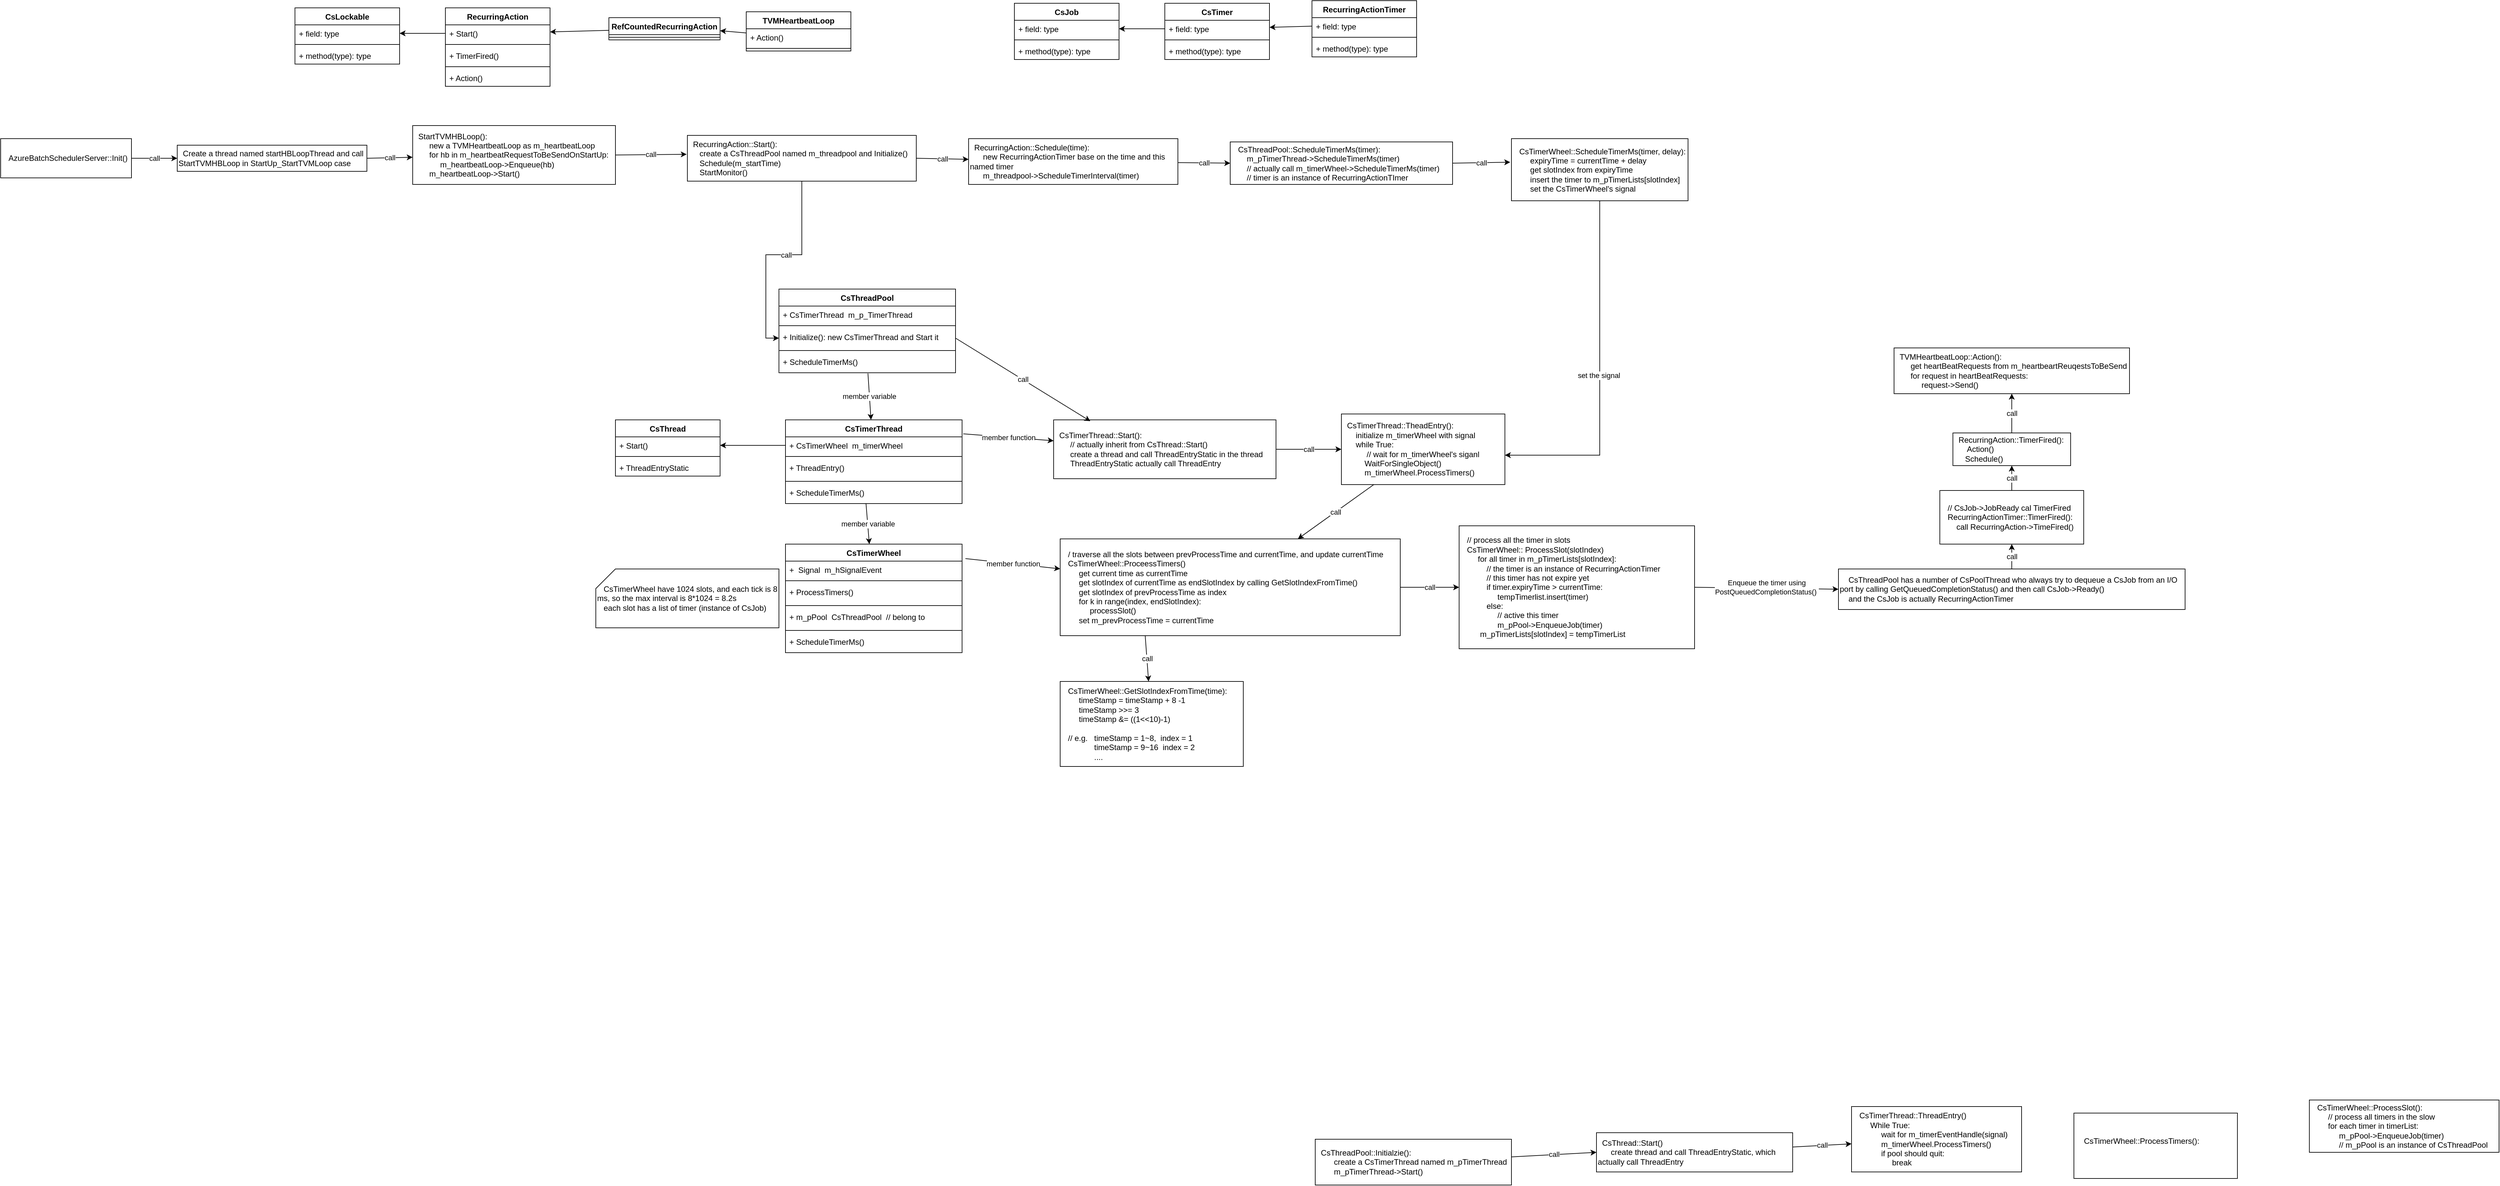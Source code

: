 <mxfile version="13.6.0" type="github">
  <diagram id="dzgoCQNqx3lQuofZHwmd" name="Page-1">
    <mxGraphModel dx="2272" dy="762" grid="1" gridSize="10" guides="1" tooltips="1" connect="1" arrows="1" fold="1" page="1" pageScale="1" pageWidth="850" pageHeight="1100" math="0" shadow="0">
      <root>
        <mxCell id="0" />
        <mxCell id="1" parent="0" />
        <mxCell id="01PI_eOZKyIenbhRhpd1-3" value="call" style="rounded=0;orthogonalLoop=1;jettySize=auto;html=1;exitX=1;exitY=0.5;exitDx=0;exitDy=0;" edge="1" parent="1" source="01PI_eOZKyIenbhRhpd1-1" target="01PI_eOZKyIenbhRhpd1-2">
          <mxGeometry relative="1" as="geometry" />
        </mxCell>
        <mxCell id="01PI_eOZKyIenbhRhpd1-1" value="&amp;nbsp; &amp;nbsp;AzureBatchSchedulerServer::Init()" style="rounded=0;whiteSpace=wrap;html=1;align=left;" vertex="1" parent="1">
          <mxGeometry x="-270" y="310" width="200" height="60" as="geometry" />
        </mxCell>
        <mxCell id="01PI_eOZKyIenbhRhpd1-5" value="call" style="edgeStyle=none;rounded=0;orthogonalLoop=1;jettySize=auto;html=1;exitX=1;exitY=0.5;exitDx=0;exitDy=0;" edge="1" parent="1" source="01PI_eOZKyIenbhRhpd1-2" target="01PI_eOZKyIenbhRhpd1-4">
          <mxGeometry relative="1" as="geometry" />
        </mxCell>
        <mxCell id="01PI_eOZKyIenbhRhpd1-2" value="&amp;nbsp; Create a thread named startHBLoopThread and call StartTVMHBLoop in StartUp_StartTVMLoop case&amp;nbsp;" style="rounded=0;whiteSpace=wrap;html=1;align=left;" vertex="1" parent="1">
          <mxGeometry y="320" width="290" height="40" as="geometry" />
        </mxCell>
        <mxCell id="01PI_eOZKyIenbhRhpd1-40" value="call" style="edgeStyle=none;rounded=0;orthogonalLoop=1;jettySize=auto;html=1;entryX=-0.003;entryY=0.414;entryDx=0;entryDy=0;entryPerimeter=0;exitX=1;exitY=0.5;exitDx=0;exitDy=0;" edge="1" parent="1" source="01PI_eOZKyIenbhRhpd1-4" target="01PI_eOZKyIenbhRhpd1-28">
          <mxGeometry relative="1" as="geometry" />
        </mxCell>
        <mxCell id="01PI_eOZKyIenbhRhpd1-4" value="&amp;nbsp; StartTVMHBLoop():&amp;nbsp; &amp;nbsp;&lt;br&gt;&amp;nbsp; &amp;nbsp; &amp;nbsp; &amp;nbsp;new a TVMHeartbeatLoop as m_heartbeatLoop&lt;br&gt;&amp;nbsp; &amp;nbsp; &amp;nbsp; &amp;nbsp;for hb in m_heartbeatRequestToBeSendOnStartUp:&lt;br&gt;&amp;nbsp; &amp;nbsp; &amp;nbsp; &amp;nbsp; &amp;nbsp; &amp;nbsp; m_heartbeatLoop-&amp;gt;Enqueue(hb)&lt;br&gt;&amp;nbsp; &amp;nbsp; &amp;nbsp; &amp;nbsp;m_heartbeatLoop-&amp;gt;Start()" style="rounded=0;whiteSpace=wrap;html=1;align=left;" vertex="1" parent="1">
          <mxGeometry x="360" y="290" width="310" height="90" as="geometry" />
        </mxCell>
        <mxCell id="01PI_eOZKyIenbhRhpd1-22" style="edgeStyle=none;rounded=0;orthogonalLoop=1;jettySize=auto;html=1;exitX=0.5;exitY=0;exitDx=0;exitDy=0;" edge="1" parent="1" source="01PI_eOZKyIenbhRhpd1-6" target="01PI_eOZKyIenbhRhpd1-6">
          <mxGeometry relative="1" as="geometry" />
        </mxCell>
        <mxCell id="01PI_eOZKyIenbhRhpd1-25" style="edgeStyle=none;rounded=0;orthogonalLoop=1;jettySize=auto;html=1;entryX=1;entryY=0.5;entryDx=0;entryDy=0;" edge="1" parent="1" source="01PI_eOZKyIenbhRhpd1-7">
          <mxGeometry relative="1" as="geometry">
            <mxPoint x="830" y="145" as="targetPoint" />
          </mxGeometry>
        </mxCell>
        <mxCell id="01PI_eOZKyIenbhRhpd1-26" style="edgeStyle=none;rounded=0;orthogonalLoop=1;jettySize=auto;html=1;" edge="1" parent="1" source="01PI_eOZKyIenbhRhpd1-10" target="01PI_eOZKyIenbhRhpd1-15">
          <mxGeometry relative="1" as="geometry" />
        </mxCell>
        <mxCell id="01PI_eOZKyIenbhRhpd1-27" style="edgeStyle=none;rounded=0;orthogonalLoop=1;jettySize=auto;html=1;" edge="1" parent="1" source="01PI_eOZKyIenbhRhpd1-15" target="01PI_eOZKyIenbhRhpd1-19">
          <mxGeometry relative="1" as="geometry" />
        </mxCell>
        <mxCell id="01PI_eOZKyIenbhRhpd1-101" value="call" style="edgeStyle=none;rounded=0;orthogonalLoop=1;jettySize=auto;html=1;exitX=1;exitY=0.5;exitDx=0;exitDy=0;" edge="1" parent="1" source="01PI_eOZKyIenbhRhpd1-28" target="01PI_eOZKyIenbhRhpd1-100">
          <mxGeometry relative="1" as="geometry" />
        </mxCell>
        <mxCell id="01PI_eOZKyIenbhRhpd1-114" value="call" style="edgeStyle=orthogonalEdgeStyle;rounded=0;orthogonalLoop=1;jettySize=auto;html=1;entryX=0;entryY=0.5;entryDx=0;entryDy=0;" edge="1" parent="1" source="01PI_eOZKyIenbhRhpd1-28" target="01PI_eOZKyIenbhRhpd1-51">
          <mxGeometry x="-0.286" y="-25" relative="1" as="geometry">
            <mxPoint x="-24" y="25" as="offset" />
          </mxGeometry>
        </mxCell>
        <mxCell id="01PI_eOZKyIenbhRhpd1-28" value="&amp;nbsp; RecurringAction::Start():&amp;nbsp;&lt;br&gt;&amp;nbsp; &amp;nbsp; &amp;nbsp;create a CsThreadPool named m_threadpool and Initialize()&amp;nbsp;&lt;br&gt;&amp;nbsp; &amp;nbsp; &amp;nbsp;Schedule(m_startTime)&lt;br&gt;&amp;nbsp; &amp;nbsp; &amp;nbsp;StartMonitor()" style="rounded=0;whiteSpace=wrap;html=1;align=left;" vertex="1" parent="1">
          <mxGeometry x="780" y="305" width="350" height="70" as="geometry" />
        </mxCell>
        <mxCell id="01PI_eOZKyIenbhRhpd1-43" value="call" style="edgeStyle=none;rounded=0;orthogonalLoop=1;jettySize=auto;html=1;entryX=0;entryY=0.5;entryDx=0;entryDy=0;" edge="1" parent="1" source="01PI_eOZKyIenbhRhpd1-29" target="01PI_eOZKyIenbhRhpd1-39">
          <mxGeometry relative="1" as="geometry" />
        </mxCell>
        <mxCell id="01PI_eOZKyIenbhRhpd1-126" value="CsTimer" style="swimlane;fontStyle=1;align=center;verticalAlign=top;childLayout=stackLayout;horizontal=1;startSize=26;horizontalStack=0;resizeParent=1;resizeParentMax=0;resizeLast=0;collapsible=1;marginBottom=0;" vertex="1" parent="1">
          <mxGeometry x="1510" y="103" width="160" height="86" as="geometry" />
        </mxCell>
        <mxCell id="01PI_eOZKyIenbhRhpd1-127" value="+ field: type" style="text;strokeColor=none;fillColor=none;align=left;verticalAlign=top;spacingLeft=4;spacingRight=4;overflow=hidden;rotatable=0;points=[[0,0.5],[1,0.5]];portConstraint=eastwest;" vertex="1" parent="01PI_eOZKyIenbhRhpd1-126">
          <mxGeometry y="26" width="160" height="26" as="geometry" />
        </mxCell>
        <mxCell id="01PI_eOZKyIenbhRhpd1-128" value="" style="line;strokeWidth=1;fillColor=none;align=left;verticalAlign=middle;spacingTop=-1;spacingLeft=3;spacingRight=3;rotatable=0;labelPosition=right;points=[];portConstraint=eastwest;" vertex="1" parent="01PI_eOZKyIenbhRhpd1-126">
          <mxGeometry y="52" width="160" height="8" as="geometry" />
        </mxCell>
        <mxCell id="01PI_eOZKyIenbhRhpd1-129" value="+ method(type): type" style="text;strokeColor=none;fillColor=none;align=left;verticalAlign=top;spacingLeft=4;spacingRight=4;overflow=hidden;rotatable=0;points=[[0,0.5],[1,0.5]];portConstraint=eastwest;" vertex="1" parent="01PI_eOZKyIenbhRhpd1-126">
          <mxGeometry y="60" width="160" height="26" as="geometry" />
        </mxCell>
        <mxCell id="01PI_eOZKyIenbhRhpd1-130" value="RecurringActionTimer" style="swimlane;fontStyle=1;align=center;verticalAlign=top;childLayout=stackLayout;horizontal=1;startSize=26;horizontalStack=0;resizeParent=1;resizeParentMax=0;resizeLast=0;collapsible=1;marginBottom=0;" vertex="1" parent="1">
          <mxGeometry x="1735" y="99" width="160" height="86" as="geometry" />
        </mxCell>
        <mxCell id="01PI_eOZKyIenbhRhpd1-131" value="+ field: type" style="text;strokeColor=none;fillColor=none;align=left;verticalAlign=top;spacingLeft=4;spacingRight=4;overflow=hidden;rotatable=0;points=[[0,0.5],[1,0.5]];portConstraint=eastwest;" vertex="1" parent="01PI_eOZKyIenbhRhpd1-130">
          <mxGeometry y="26" width="160" height="26" as="geometry" />
        </mxCell>
        <mxCell id="01PI_eOZKyIenbhRhpd1-132" value="" style="line;strokeWidth=1;fillColor=none;align=left;verticalAlign=middle;spacingTop=-1;spacingLeft=3;spacingRight=3;rotatable=0;labelPosition=right;points=[];portConstraint=eastwest;" vertex="1" parent="01PI_eOZKyIenbhRhpd1-130">
          <mxGeometry y="52" width="160" height="8" as="geometry" />
        </mxCell>
        <mxCell id="01PI_eOZKyIenbhRhpd1-133" value="+ method(type): type" style="text;strokeColor=none;fillColor=none;align=left;verticalAlign=top;spacingLeft=4;spacingRight=4;overflow=hidden;rotatable=0;points=[[0,0.5],[1,0.5]];portConstraint=eastwest;" vertex="1" parent="01PI_eOZKyIenbhRhpd1-130">
          <mxGeometry y="60" width="160" height="26" as="geometry" />
        </mxCell>
        <mxCell id="01PI_eOZKyIenbhRhpd1-122" value="CsJob" style="swimlane;fontStyle=1;align=center;verticalAlign=top;childLayout=stackLayout;horizontal=1;startSize=26;horizontalStack=0;resizeParent=1;resizeParentMax=0;resizeLast=0;collapsible=1;marginBottom=0;" vertex="1" parent="1">
          <mxGeometry x="1280" y="103" width="160" height="86" as="geometry" />
        </mxCell>
        <mxCell id="01PI_eOZKyIenbhRhpd1-123" value="+ field: type" style="text;strokeColor=none;fillColor=none;align=left;verticalAlign=top;spacingLeft=4;spacingRight=4;overflow=hidden;rotatable=0;points=[[0,0.5],[1,0.5]];portConstraint=eastwest;" vertex="1" parent="01PI_eOZKyIenbhRhpd1-122">
          <mxGeometry y="26" width="160" height="26" as="geometry" />
        </mxCell>
        <mxCell id="01PI_eOZKyIenbhRhpd1-124" value="" style="line;strokeWidth=1;fillColor=none;align=left;verticalAlign=middle;spacingTop=-1;spacingLeft=3;spacingRight=3;rotatable=0;labelPosition=right;points=[];portConstraint=eastwest;" vertex="1" parent="01PI_eOZKyIenbhRhpd1-122">
          <mxGeometry y="52" width="160" height="8" as="geometry" />
        </mxCell>
        <mxCell id="01PI_eOZKyIenbhRhpd1-125" value="+ method(type): type" style="text;strokeColor=none;fillColor=none;align=left;verticalAlign=top;spacingLeft=4;spacingRight=4;overflow=hidden;rotatable=0;points=[[0,0.5],[1,0.5]];portConstraint=eastwest;" vertex="1" parent="01PI_eOZKyIenbhRhpd1-122">
          <mxGeometry y="60" width="160" height="26" as="geometry" />
        </mxCell>
        <mxCell id="01PI_eOZKyIenbhRhpd1-29" value="&amp;nbsp; CsThreadPool::Initialzie():&amp;nbsp;&lt;br&gt;&amp;nbsp; &amp;nbsp; &amp;nbsp; &amp;nbsp; create a CsTimerThread named m_pTimerThread&amp;nbsp;&lt;br&gt;&amp;nbsp; &amp;nbsp; &amp;nbsp; &amp;nbsp; m_pTimerThread-&amp;gt;Start()&amp;nbsp;" style="rounded=0;whiteSpace=wrap;html=1;align=left;" vertex="1" parent="1">
          <mxGeometry x="1740" y="1840" width="300" height="70" as="geometry" />
        </mxCell>
        <mxCell id="01PI_eOZKyIenbhRhpd1-45" value="call" style="edgeStyle=none;rounded=0;orthogonalLoop=1;jettySize=auto;html=1;" edge="1" parent="1" source="01PI_eOZKyIenbhRhpd1-39" target="01PI_eOZKyIenbhRhpd1-44">
          <mxGeometry relative="1" as="geometry" />
        </mxCell>
        <mxCell id="01PI_eOZKyIenbhRhpd1-39" value="&amp;nbsp; CsThread::Start()&amp;nbsp;&lt;br&gt;&amp;nbsp; &amp;nbsp; &amp;nbsp; create thread and call ThreadEntryStatic, which actually call ThreadEntry" style="rounded=0;whiteSpace=wrap;html=1;align=left;" vertex="1" parent="1">
          <mxGeometry x="2170" y="1830" width="300" height="60" as="geometry" />
        </mxCell>
        <mxCell id="01PI_eOZKyIenbhRhpd1-44" value="&amp;nbsp; &amp;nbsp;CsTimerThread::ThreadEntry()&amp;nbsp;&lt;br&gt;&amp;nbsp; &amp;nbsp; &amp;nbsp; &amp;nbsp; While True:&amp;nbsp;&lt;br&gt;&amp;nbsp; &amp;nbsp; &amp;nbsp; &amp;nbsp; &amp;nbsp; &amp;nbsp; &amp;nbsp;wait for m_timerEventHandle(signal)&amp;nbsp;&lt;br&gt;&amp;nbsp; &amp;nbsp; &amp;nbsp; &amp;nbsp; &amp;nbsp; &amp;nbsp; &amp;nbsp;m_timerWheel.ProcessTimers()&amp;nbsp;&lt;br&gt;&amp;nbsp; &amp;nbsp; &amp;nbsp; &amp;nbsp; &amp;nbsp; &amp;nbsp; &amp;nbsp;if pool should quit:&amp;nbsp;&lt;br&gt;&amp;nbsp; &amp;nbsp; &amp;nbsp; &amp;nbsp; &amp;nbsp; &amp;nbsp; &amp;nbsp; &amp;nbsp; &amp;nbsp; break" style="rounded=0;whiteSpace=wrap;html=1;align=left;" vertex="1" parent="1">
          <mxGeometry x="2560" y="1790" width="260" height="100" as="geometry" />
        </mxCell>
        <mxCell id="01PI_eOZKyIenbhRhpd1-46" value="&amp;nbsp; &amp;nbsp; CsTimerWheel::ProcessTimers():&amp;nbsp;&lt;br&gt;&amp;nbsp; &amp;nbsp; &amp;nbsp; &amp;nbsp; &amp;nbsp;&amp;nbsp;" style="rounded=0;whiteSpace=wrap;html=1;align=left;" vertex="1" parent="1">
          <mxGeometry x="2900" y="1800" width="250" height="100" as="geometry" />
        </mxCell>
        <mxCell id="01PI_eOZKyIenbhRhpd1-47" value="&amp;nbsp; &amp;nbsp;CsTimerWheel::ProcessSlot():&amp;nbsp;&lt;br&gt;&amp;nbsp; &amp;nbsp; &amp;nbsp; &amp;nbsp; // process all timers in the slow&amp;nbsp;&lt;br&gt;&amp;nbsp; &amp;nbsp; &amp;nbsp; &amp;nbsp; for each timer in timerList:&amp;nbsp;&lt;br&gt;&amp;nbsp; &amp;nbsp; &amp;nbsp; &amp;nbsp; &amp;nbsp; &amp;nbsp; &amp;nbsp;m_pPool-&amp;gt;EnqueueJob(timer)&amp;nbsp;&lt;br&gt;&amp;nbsp; &amp;nbsp; &amp;nbsp; &amp;nbsp; &amp;nbsp; &amp;nbsp; &amp;nbsp;// m_pPool is an instance of CsThreadPool" style="rounded=0;whiteSpace=wrap;html=1;align=left;" vertex="1" parent="1">
          <mxGeometry x="3260" y="1780" width="290" height="80" as="geometry" />
        </mxCell>
        <mxCell id="01PI_eOZKyIenbhRhpd1-80" value="call" style="edgeStyle=none;rounded=0;orthogonalLoop=1;jettySize=auto;html=1;exitX=1;exitY=0.5;exitDx=0;exitDy=0;entryX=0;entryY=0.5;entryDx=0;entryDy=0;" edge="1" parent="1" source="01PI_eOZKyIenbhRhpd1-52" target="01PI_eOZKyIenbhRhpd1-53">
          <mxGeometry relative="1" as="geometry" />
        </mxCell>
        <mxCell id="01PI_eOZKyIenbhRhpd1-52" value="&amp;nbsp; CsTimerThread::Start():&lt;br&gt;&amp;nbsp; &amp;nbsp; &amp;nbsp; &amp;nbsp;// actually inherit from CsThread::Start()&amp;nbsp;&lt;br&gt;&amp;nbsp; &amp;nbsp; &amp;nbsp; &amp;nbsp;create a thread and call ThreadEntryStatic in the thread&amp;nbsp;&lt;br&gt;&amp;nbsp; &amp;nbsp; &amp;nbsp; &amp;nbsp;ThreadEntryStatic actually call ThreadEntry" style="rounded=0;whiteSpace=wrap;html=1;align=left;" vertex="1" parent="1">
          <mxGeometry x="1340" y="740" width="340" height="90" as="geometry" />
        </mxCell>
        <mxCell id="01PI_eOZKyIenbhRhpd1-98" value="call" style="rounded=0;orthogonalLoop=1;jettySize=auto;html=1;" edge="1" parent="1" source="01PI_eOZKyIenbhRhpd1-53" target="01PI_eOZKyIenbhRhpd1-86">
          <mxGeometry relative="1" as="geometry" />
        </mxCell>
        <mxCell id="01PI_eOZKyIenbhRhpd1-53" value="&amp;nbsp; CsTimerThread::TheadEntry():&lt;br&gt;&amp;nbsp; &amp;nbsp; &amp;nbsp; initialize m_timerWheel with signal&amp;nbsp;&lt;br&gt;&amp;nbsp; &amp;nbsp; &amp;nbsp; while True:&amp;nbsp;&lt;br&gt;&amp;nbsp; &amp;nbsp; &amp;nbsp; &amp;nbsp; &amp;nbsp; &amp;nbsp;// wait for m_timerWheel&#39;s siganl&amp;nbsp;&lt;br&gt;&amp;nbsp; &amp;nbsp; &amp;nbsp; &amp;nbsp; &amp;nbsp; WaitForSingleObject()&amp;nbsp;&lt;br&gt;&amp;nbsp; &amp;nbsp; &amp;nbsp; &amp;nbsp; &amp;nbsp; m_timerWheel.ProcessTimers()" style="rounded=0;whiteSpace=wrap;html=1;align=left;" vertex="1" parent="1">
          <mxGeometry x="1780" y="731" width="250" height="108" as="geometry" />
        </mxCell>
        <mxCell id="01PI_eOZKyIenbhRhpd1-75" style="edgeStyle=none;rounded=0;orthogonalLoop=1;jettySize=auto;html=1;" edge="1" source="01PI_eOZKyIenbhRhpd1-68" target="01PI_eOZKyIenbhRhpd1-72" parent="1">
          <mxGeometry relative="1" as="geometry" />
        </mxCell>
        <mxCell id="01PI_eOZKyIenbhRhpd1-99" value="member function" style="edgeStyle=none;rounded=0;orthogonalLoop=1;jettySize=auto;html=1;exitX=1.019;exitY=0.133;exitDx=0;exitDy=0;exitPerimeter=0;" edge="1" parent="1" source="01PI_eOZKyIenbhRhpd1-76" target="01PI_eOZKyIenbhRhpd1-86">
          <mxGeometry relative="1" as="geometry" />
        </mxCell>
        <mxCell id="01PI_eOZKyIenbhRhpd1-81" style="edgeStyle=none;rounded=0;orthogonalLoop=1;jettySize=auto;html=1;exitX=1.007;exitY=0.167;exitDx=0;exitDy=0;exitPerimeter=0;" edge="1" parent="1" source="01PI_eOZKyIenbhRhpd1-67" target="01PI_eOZKyIenbhRhpd1-52">
          <mxGeometry relative="1" as="geometry" />
        </mxCell>
        <mxCell id="01PI_eOZKyIenbhRhpd1-82" value="member function" style="edgeLabel;html=1;align=center;verticalAlign=middle;resizable=0;points=[];" vertex="1" connectable="0" parent="01PI_eOZKyIenbhRhpd1-81">
          <mxGeometry x="-0.23" y="-1" relative="1" as="geometry">
            <mxPoint x="15.46" as="offset" />
          </mxGeometry>
        </mxCell>
        <mxCell id="01PI_eOZKyIenbhRhpd1-83" value="call" style="edgeStyle=none;rounded=0;orthogonalLoop=1;jettySize=auto;html=1;exitX=1;exitY=0.5;exitDx=0;exitDy=0;entryX=0.165;entryY=0.022;entryDx=0;entryDy=0;entryPerimeter=0;" edge="1" parent="1" source="01PI_eOZKyIenbhRhpd1-51" target="01PI_eOZKyIenbhRhpd1-52">
          <mxGeometry relative="1" as="geometry" />
        </mxCell>
        <mxCell id="01PI_eOZKyIenbhRhpd1-84" value="member variable" style="edgeStyle=none;rounded=0;orthogonalLoop=1;jettySize=auto;html=1;exitX=0.504;exitY=1.033;exitDx=0;exitDy=0;exitPerimeter=0;" edge="1" parent="1" source="01PI_eOZKyIenbhRhpd1-104" target="01PI_eOZKyIenbhRhpd1-67">
          <mxGeometry relative="1" as="geometry">
            <mxPoint x="1056" y="690" as="sourcePoint" />
          </mxGeometry>
        </mxCell>
        <mxCell id="01PI_eOZKyIenbhRhpd1-85" value="member variable" style="edgeStyle=none;rounded=0;orthogonalLoop=1;jettySize=auto;html=1;exitX=0.456;exitY=1;exitDx=0;exitDy=0;exitPerimeter=0;" edge="1" parent="1" source="01PI_eOZKyIenbhRhpd1-106" target="01PI_eOZKyIenbhRhpd1-76">
          <mxGeometry relative="1" as="geometry" />
        </mxCell>
        <mxCell id="01PI_eOZKyIenbhRhpd1-90" value="call" style="edgeStyle=none;rounded=0;orthogonalLoop=1;jettySize=auto;html=1;exitX=0.25;exitY=1;exitDx=0;exitDy=0;" edge="1" parent="1" source="01PI_eOZKyIenbhRhpd1-86" target="01PI_eOZKyIenbhRhpd1-89">
          <mxGeometry relative="1" as="geometry" />
        </mxCell>
        <mxCell id="01PI_eOZKyIenbhRhpd1-97" value="call" style="edgeStyle=orthogonalEdgeStyle;rounded=0;orthogonalLoop=1;jettySize=auto;html=1;exitX=1;exitY=0.5;exitDx=0;exitDy=0;" edge="1" parent="1" source="01PI_eOZKyIenbhRhpd1-86" target="01PI_eOZKyIenbhRhpd1-91">
          <mxGeometry relative="1" as="geometry" />
        </mxCell>
        <mxCell id="01PI_eOZKyIenbhRhpd1-86" value="&amp;nbsp; &amp;nbsp;/ traverse all the slots between prevProcessTime and currentTime, and update currentTime&lt;br&gt;&amp;nbsp; &amp;nbsp;CsTimerWheel::ProceessTimers()&amp;nbsp;&lt;br&gt;&amp;nbsp; &amp;nbsp; &amp;nbsp; &amp;nbsp; get current time as currentTime&amp;nbsp;&lt;br&gt;&amp;nbsp; &amp;nbsp; &amp;nbsp; &amp;nbsp; get slotIndex of currentTime as endSlotIndex by calling GetSlotIndexFromTime()&lt;br&gt;&amp;nbsp; &amp;nbsp; &amp;nbsp; &amp;nbsp; get slotIndex of prevProcessTime as index&amp;nbsp;&lt;br&gt;&amp;nbsp; &amp;nbsp; &amp;nbsp; &amp;nbsp; for k in range(index, endSlotIndex):&amp;nbsp;&lt;br&gt;&amp;nbsp; &amp;nbsp; &amp;nbsp; &amp;nbsp; &amp;nbsp; &amp;nbsp; &amp;nbsp;processSlot()&lt;br&gt;&amp;nbsp; &amp;nbsp; &amp;nbsp; &amp;nbsp; set m_prevProcessTime = currentTime&amp;nbsp;" style="rounded=0;whiteSpace=wrap;html=1;align=left;" vertex="1" parent="1">
          <mxGeometry x="1350" y="922" width="520" height="148" as="geometry" />
        </mxCell>
        <mxCell id="01PI_eOZKyIenbhRhpd1-87" value="&amp;nbsp; &amp;nbsp;CsTimerWheel have 1024 slots, and each tick is 8 ms, so the max interval is 8*1024 = 8.2s&lt;br&gt;&amp;nbsp; &amp;nbsp;each slot has a list of timer (instance of CsJob)" style="shape=card;whiteSpace=wrap;html=1;align=left;" vertex="1" parent="1">
          <mxGeometry x="640" y="968" width="280" height="90" as="geometry" />
        </mxCell>
        <mxCell id="01PI_eOZKyIenbhRhpd1-89" value="&amp;nbsp; &amp;nbsp;CsTimerWheel::GetSlotIndexFromTime(time):&amp;nbsp;&lt;br&gt;&amp;nbsp; &amp;nbsp; &amp;nbsp; &amp;nbsp; timeStamp = timeStamp + 8 -1&amp;nbsp;&lt;br&gt;&amp;nbsp; &amp;nbsp; &amp;nbsp; &amp;nbsp; timeStamp &amp;gt;&amp;gt;= 3&amp;nbsp;&lt;br&gt;&amp;nbsp; &amp;nbsp;&amp;nbsp; &amp;nbsp; &amp;nbsp;timeStamp &amp;amp;= ((1&amp;lt;&amp;lt;10)-1)&amp;nbsp;&lt;br&gt;&lt;br&gt;&amp;nbsp; &amp;nbsp;// e.g.&amp;nbsp; &amp;nbsp;timeStamp = 1~8,&amp;nbsp; index = 1&lt;br&gt;&amp;nbsp; &amp;nbsp; &amp;nbsp; &amp;nbsp; &amp;nbsp; &amp;nbsp; &amp;nbsp; &amp;nbsp;timeStamp = 9~16&amp;nbsp; index = 2&amp;nbsp;&lt;br&gt;&amp;nbsp; &amp;nbsp; &amp;nbsp; &amp;nbsp; &amp;nbsp; &amp;nbsp; &amp;nbsp; &amp;nbsp;...." style="rounded=0;whiteSpace=wrap;html=1;align=left;" vertex="1" parent="1">
          <mxGeometry x="1350" y="1140" width="280" height="130" as="geometry" />
        </mxCell>
        <mxCell id="01PI_eOZKyIenbhRhpd1-139" style="edgeStyle=none;rounded=0;orthogonalLoop=1;jettySize=auto;html=1;exitX=1;exitY=0.5;exitDx=0;exitDy=0;entryX=0;entryY=0.5;entryDx=0;entryDy=0;" edge="1" parent="1" source="01PI_eOZKyIenbhRhpd1-91" target="01PI_eOZKyIenbhRhpd1-137">
          <mxGeometry relative="1" as="geometry" />
        </mxCell>
        <mxCell id="01PI_eOZKyIenbhRhpd1-140" value="Enqueue the timer using&lt;br&gt;PostQueuedCompletionStatus()&amp;nbsp;" style="edgeLabel;html=1;align=center;verticalAlign=middle;resizable=0;points=[];" vertex="1" connectable="0" parent="01PI_eOZKyIenbhRhpd1-139">
          <mxGeometry x="-0.118" y="-1" relative="1" as="geometry">
            <mxPoint x="13.02" y="-2.32" as="offset" />
          </mxGeometry>
        </mxCell>
        <mxCell id="01PI_eOZKyIenbhRhpd1-91" value="&amp;nbsp; &amp;nbsp;// process all the timer in slots&lt;br&gt;&amp;nbsp; &amp;nbsp;CsTimerWheel:: ProcessSlot(slotIndex)&lt;br&gt;&amp;nbsp; &amp;nbsp; &amp;nbsp; &amp;nbsp; for all timer in m_pTimerLists[slotIndex]:&amp;nbsp;&lt;br&gt;&amp;nbsp; &amp;nbsp; &amp;nbsp; &amp;nbsp; &amp;nbsp; &amp;nbsp; // the timer is an instance of RecurringActionTimer&lt;br&gt;&amp;nbsp; &amp;nbsp; &amp;nbsp; &amp;nbsp; &amp;nbsp; &amp;nbsp; // this timer has not expire yet&lt;br&gt;&amp;nbsp; &amp;nbsp; &amp;nbsp; &amp;nbsp; &amp;nbsp; &amp;nbsp; if timer.expiryTime &amp;gt; currentTime:&lt;br&gt;&amp;nbsp; &amp;nbsp; &amp;nbsp; &amp;nbsp; &amp;nbsp; &amp;nbsp; &amp;nbsp; &amp;nbsp; &amp;nbsp;tempTimerlist.insert(timer)&lt;br&gt;&amp;nbsp; &amp;nbsp; &amp;nbsp; &amp;nbsp; &amp;nbsp; &amp;nbsp; else:&amp;nbsp;&lt;br&gt;&amp;nbsp; &amp;nbsp; &amp;nbsp; &amp;nbsp; &amp;nbsp; &amp;nbsp; &amp;nbsp; &amp;nbsp; &amp;nbsp;// active this timer&amp;nbsp;&lt;br&gt;&amp;nbsp; &amp;nbsp; &amp;nbsp; &amp;nbsp; &amp;nbsp; &amp;nbsp; &amp;nbsp; &amp;nbsp; &amp;nbsp;m_pPool-&amp;gt;EnqueueJob(timer)&amp;nbsp;&lt;br&gt;&amp;nbsp; &amp;nbsp; &amp;nbsp; &amp;nbsp; &amp;nbsp;m_pTimerLists[slotIndex] = tempTimerList" style="rounded=0;whiteSpace=wrap;html=1;align=left;" vertex="1" parent="1">
          <mxGeometry x="1960" y="902" width="360" height="188" as="geometry" />
        </mxCell>
        <mxCell id="01PI_eOZKyIenbhRhpd1-109" value="call" style="edgeStyle=none;rounded=0;orthogonalLoop=1;jettySize=auto;html=1;entryX=0;entryY=0.5;entryDx=0;entryDy=0;" edge="1" parent="1" source="01PI_eOZKyIenbhRhpd1-100" target="01PI_eOZKyIenbhRhpd1-102">
          <mxGeometry relative="1" as="geometry" />
        </mxCell>
        <mxCell id="01PI_eOZKyIenbhRhpd1-100" value="&amp;nbsp; RecurringAction::Schedule(time):&lt;br&gt;&amp;nbsp; &amp;nbsp; &amp;nbsp; new RecurringActionTimer base on the time and this named timer&lt;br&gt;&amp;nbsp; &amp;nbsp; &amp;nbsp; m_threadpool-&amp;gt;ScheduleTimerInterval(timer)&amp;nbsp;" style="rounded=0;whiteSpace=wrap;html=1;align=left;" vertex="1" parent="1">
          <mxGeometry x="1210" y="310" width="320" height="70" as="geometry" />
        </mxCell>
        <mxCell id="01PI_eOZKyIenbhRhpd1-111" value="call" style="edgeStyle=none;rounded=0;orthogonalLoop=1;jettySize=auto;html=1;exitX=1;exitY=0.5;exitDx=0;exitDy=0;entryX=-0.007;entryY=0.379;entryDx=0;entryDy=0;entryPerimeter=0;" edge="1" parent="1" source="01PI_eOZKyIenbhRhpd1-102" target="01PI_eOZKyIenbhRhpd1-110">
          <mxGeometry relative="1" as="geometry" />
        </mxCell>
        <mxCell id="01PI_eOZKyIenbhRhpd1-102" value="&amp;nbsp; &amp;nbsp;CsThreadPool::ScheduleTimerMs(timer):&amp;nbsp;&lt;br&gt;&amp;nbsp; &amp;nbsp; &amp;nbsp; &amp;nbsp;m_pTimerThread-&amp;gt;ScheduleTimerMs(timer)&lt;br&gt;&amp;nbsp; &amp;nbsp; &amp;nbsp; &amp;nbsp;// actually call m_timerWheel-&amp;gt;ScheduleTimerMs(timer)&lt;br&gt;&amp;nbsp; &amp;nbsp; &amp;nbsp; &amp;nbsp;// timer is an instance of RecurringActionTImer" style="rounded=0;whiteSpace=wrap;html=1;align=left;" vertex="1" parent="1">
          <mxGeometry x="1610" y="315" width="340" height="65" as="geometry" />
        </mxCell>
        <mxCell id="01PI_eOZKyIenbhRhpd1-115" value="set the signal&amp;nbsp;" style="edgeStyle=orthogonalEdgeStyle;rounded=0;orthogonalLoop=1;jettySize=auto;html=1;exitX=0.5;exitY=1;exitDx=0;exitDy=0;entryX=1;entryY=0.583;entryDx=0;entryDy=0;entryPerimeter=0;" edge="1" parent="1" source="01PI_eOZKyIenbhRhpd1-110" target="01PI_eOZKyIenbhRhpd1-53">
          <mxGeometry relative="1" as="geometry" />
        </mxCell>
        <mxCell id="01PI_eOZKyIenbhRhpd1-110" value="&amp;nbsp; &amp;nbsp;CsTimerWheel::ScheduleTimerMs(timer, delay):&lt;br&gt;&amp;nbsp; &amp;nbsp; &amp;nbsp; &amp;nbsp; expiryTime = currentTime + delay&lt;br&gt;&amp;nbsp; &amp;nbsp; &amp;nbsp; &amp;nbsp; get slotIndex from expiryTime&lt;br&gt;&amp;nbsp; &amp;nbsp; &amp;nbsp; &amp;nbsp; insert the timer to m_pTimerLists[slotIndex]&amp;nbsp;&amp;nbsp;&lt;br&gt;&amp;nbsp; &amp;nbsp; &amp;nbsp; &amp;nbsp; set the CsTimerWheel&#39;s signal&amp;nbsp;" style="rounded=0;whiteSpace=wrap;html=1;align=left;" vertex="1" parent="1">
          <mxGeometry x="2040" y="310" width="270" height="95" as="geometry" />
        </mxCell>
        <mxCell id="01PI_eOZKyIenbhRhpd1-48" value="CsThreadPool" style="swimlane;fontStyle=1;align=center;verticalAlign=top;childLayout=stackLayout;horizontal=1;startSize=26;horizontalStack=0;resizeParent=1;resizeParentMax=0;resizeLast=0;collapsible=1;marginBottom=0;" vertex="1" parent="1">
          <mxGeometry x="920" y="540" width="270" height="128" as="geometry" />
        </mxCell>
        <mxCell id="01PI_eOZKyIenbhRhpd1-49" value="+ CsTimerThread  m_p_TimerThread" style="text;strokeColor=none;fillColor=none;align=left;verticalAlign=top;spacingLeft=4;spacingRight=4;overflow=hidden;rotatable=0;points=[[0,0.5],[1,0.5]];portConstraint=eastwest;" vertex="1" parent="01PI_eOZKyIenbhRhpd1-48">
          <mxGeometry y="26" width="270" height="26" as="geometry" />
        </mxCell>
        <mxCell id="01PI_eOZKyIenbhRhpd1-50" value="" style="line;strokeWidth=1;fillColor=none;align=left;verticalAlign=middle;spacingTop=-1;spacingLeft=3;spacingRight=3;rotatable=0;labelPosition=right;points=[];portConstraint=eastwest;" vertex="1" parent="01PI_eOZKyIenbhRhpd1-48">
          <mxGeometry y="52" width="270" height="8" as="geometry" />
        </mxCell>
        <mxCell id="01PI_eOZKyIenbhRhpd1-51" value="+ Initialize(): new CsTimerThread and Start it" style="text;strokeColor=none;fillColor=none;align=left;verticalAlign=top;spacingLeft=4;spacingRight=4;overflow=hidden;rotatable=0;points=[[0,0.5],[1,0.5]];portConstraint=eastwest;" vertex="1" parent="01PI_eOZKyIenbhRhpd1-48">
          <mxGeometry y="60" width="270" height="30" as="geometry" />
        </mxCell>
        <mxCell id="01PI_eOZKyIenbhRhpd1-103" value="" style="line;strokeWidth=1;fillColor=none;align=left;verticalAlign=middle;spacingTop=-1;spacingLeft=3;spacingRight=3;rotatable=0;labelPosition=right;points=[];portConstraint=eastwest;" vertex="1" parent="01PI_eOZKyIenbhRhpd1-48">
          <mxGeometry y="90" width="270" height="8" as="geometry" />
        </mxCell>
        <mxCell id="01PI_eOZKyIenbhRhpd1-104" value="+ ScheduleTimerMs()" style="text;strokeColor=none;fillColor=none;align=left;verticalAlign=top;spacingLeft=4;spacingRight=4;overflow=hidden;rotatable=0;points=[[0,0.5],[1,0.5]];portConstraint=eastwest;" vertex="1" parent="01PI_eOZKyIenbhRhpd1-48">
          <mxGeometry y="98" width="270" height="30" as="geometry" />
        </mxCell>
        <mxCell id="01PI_eOZKyIenbhRhpd1-67" value="CsTimerThread" style="swimlane;fontStyle=1;align=center;verticalAlign=top;childLayout=stackLayout;horizontal=1;startSize=26;horizontalStack=0;resizeParent=1;resizeParentMax=0;resizeLast=0;collapsible=1;marginBottom=0;" vertex="1" parent="1">
          <mxGeometry x="930" y="740" width="270" height="128" as="geometry" />
        </mxCell>
        <mxCell id="01PI_eOZKyIenbhRhpd1-68" value="+ CsTimerWheel  m_timerWheel " style="text;strokeColor=none;fillColor=none;align=left;verticalAlign=top;spacingLeft=4;spacingRight=4;overflow=hidden;rotatable=0;points=[[0,0.5],[1,0.5]];portConstraint=eastwest;" vertex="1" parent="01PI_eOZKyIenbhRhpd1-67">
          <mxGeometry y="26" width="270" height="26" as="geometry" />
        </mxCell>
        <mxCell id="01PI_eOZKyIenbhRhpd1-69" value="" style="line;strokeWidth=1;fillColor=none;align=left;verticalAlign=middle;spacingTop=-1;spacingLeft=3;spacingRight=3;rotatable=0;labelPosition=right;points=[];portConstraint=eastwest;" vertex="1" parent="01PI_eOZKyIenbhRhpd1-67">
          <mxGeometry y="52" width="270" height="8" as="geometry" />
        </mxCell>
        <mxCell id="01PI_eOZKyIenbhRhpd1-70" value="+ ThreadEntry()" style="text;strokeColor=none;fillColor=none;align=left;verticalAlign=top;spacingLeft=4;spacingRight=4;overflow=hidden;rotatable=0;points=[[0,0.5],[1,0.5]];portConstraint=eastwest;" vertex="1" parent="01PI_eOZKyIenbhRhpd1-67">
          <mxGeometry y="60" width="270" height="30" as="geometry" />
        </mxCell>
        <mxCell id="01PI_eOZKyIenbhRhpd1-105" value="" style="line;strokeWidth=1;fillColor=none;align=left;verticalAlign=middle;spacingTop=-1;spacingLeft=3;spacingRight=3;rotatable=0;labelPosition=right;points=[];portConstraint=eastwest;" vertex="1" parent="01PI_eOZKyIenbhRhpd1-67">
          <mxGeometry y="90" width="270" height="8" as="geometry" />
        </mxCell>
        <mxCell id="01PI_eOZKyIenbhRhpd1-106" value="+ ScheduleTimerMs()" style="text;strokeColor=none;fillColor=none;align=left;verticalAlign=top;spacingLeft=4;spacingRight=4;overflow=hidden;rotatable=0;points=[[0,0.5],[1,0.5]];portConstraint=eastwest;" vertex="1" parent="01PI_eOZKyIenbhRhpd1-67">
          <mxGeometry y="98" width="270" height="30" as="geometry" />
        </mxCell>
        <mxCell id="01PI_eOZKyIenbhRhpd1-71" value="CsThread" style="swimlane;fontStyle=1;align=center;verticalAlign=top;childLayout=stackLayout;horizontal=1;startSize=26;horizontalStack=0;resizeParent=1;resizeParentMax=0;resizeLast=0;collapsible=1;marginBottom=0;" vertex="1" parent="1">
          <mxGeometry x="670" y="740" width="160" height="86" as="geometry" />
        </mxCell>
        <mxCell id="01PI_eOZKyIenbhRhpd1-72" value="+ Start()" style="text;strokeColor=none;fillColor=none;align=left;verticalAlign=top;spacingLeft=4;spacingRight=4;overflow=hidden;rotatable=0;points=[[0,0.5],[1,0.5]];portConstraint=eastwest;" vertex="1" parent="01PI_eOZKyIenbhRhpd1-71">
          <mxGeometry y="26" width="160" height="26" as="geometry" />
        </mxCell>
        <mxCell id="01PI_eOZKyIenbhRhpd1-73" value="" style="line;strokeWidth=1;fillColor=none;align=left;verticalAlign=middle;spacingTop=-1;spacingLeft=3;spacingRight=3;rotatable=0;labelPosition=right;points=[];portConstraint=eastwest;" vertex="1" parent="01PI_eOZKyIenbhRhpd1-71">
          <mxGeometry y="52" width="160" height="8" as="geometry" />
        </mxCell>
        <mxCell id="01PI_eOZKyIenbhRhpd1-74" value="+ ThreadEntryStatic" style="text;strokeColor=none;fillColor=none;align=left;verticalAlign=top;spacingLeft=4;spacingRight=4;overflow=hidden;rotatable=0;points=[[0,0.5],[1,0.5]];portConstraint=eastwest;" vertex="1" parent="01PI_eOZKyIenbhRhpd1-71">
          <mxGeometry y="60" width="160" height="26" as="geometry" />
        </mxCell>
        <mxCell id="01PI_eOZKyIenbhRhpd1-76" value="CsTimerWheel&#xa;&#xa;" style="swimlane;fontStyle=1;align=center;verticalAlign=top;childLayout=stackLayout;horizontal=1;startSize=26;horizontalStack=0;resizeParent=1;resizeParentMax=0;resizeLast=0;collapsible=1;marginBottom=0;" vertex="1" parent="1">
          <mxGeometry x="930" y="930" width="270" height="166" as="geometry" />
        </mxCell>
        <mxCell id="01PI_eOZKyIenbhRhpd1-77" value="+  Signal  m_hSignalEvent" style="text;strokeColor=none;fillColor=none;align=left;verticalAlign=top;spacingLeft=4;spacingRight=4;overflow=hidden;rotatable=0;points=[[0,0.5],[1,0.5]];portConstraint=eastwest;" vertex="1" parent="01PI_eOZKyIenbhRhpd1-76">
          <mxGeometry y="26" width="270" height="26" as="geometry" />
        </mxCell>
        <mxCell id="01PI_eOZKyIenbhRhpd1-78" value="" style="line;strokeWidth=1;fillColor=none;align=left;verticalAlign=middle;spacingTop=-1;spacingLeft=3;spacingRight=3;rotatable=0;labelPosition=right;points=[];portConstraint=eastwest;" vertex="1" parent="01PI_eOZKyIenbhRhpd1-76">
          <mxGeometry y="52" width="270" height="8" as="geometry" />
        </mxCell>
        <mxCell id="01PI_eOZKyIenbhRhpd1-79" value="+ ProcessTimers()" style="text;strokeColor=none;fillColor=none;align=left;verticalAlign=top;spacingLeft=4;spacingRight=4;overflow=hidden;rotatable=0;points=[[0,0.5],[1,0.5]];portConstraint=eastwest;" vertex="1" parent="01PI_eOZKyIenbhRhpd1-76">
          <mxGeometry y="60" width="270" height="30" as="geometry" />
        </mxCell>
        <mxCell id="01PI_eOZKyIenbhRhpd1-94" value="" style="line;strokeWidth=1;fillColor=none;align=left;verticalAlign=middle;spacingTop=-1;spacingLeft=3;spacingRight=3;rotatable=0;labelPosition=right;points=[];portConstraint=eastwest;" vertex="1" parent="01PI_eOZKyIenbhRhpd1-76">
          <mxGeometry y="90" width="270" height="8" as="geometry" />
        </mxCell>
        <mxCell id="01PI_eOZKyIenbhRhpd1-95" value="+ m_pPool  CsThreadPool  // belong to  " style="text;strokeColor=none;fillColor=none;align=left;verticalAlign=top;spacingLeft=4;spacingRight=4;overflow=hidden;rotatable=0;points=[[0,0.5],[1,0.5]];portConstraint=eastwest;" vertex="1" parent="01PI_eOZKyIenbhRhpd1-76">
          <mxGeometry y="98" width="270" height="30" as="geometry" />
        </mxCell>
        <mxCell id="01PI_eOZKyIenbhRhpd1-107" value="" style="line;strokeWidth=1;fillColor=none;align=left;verticalAlign=middle;spacingTop=-1;spacingLeft=3;spacingRight=3;rotatable=0;labelPosition=right;points=[];portConstraint=eastwest;" vertex="1" parent="01PI_eOZKyIenbhRhpd1-76">
          <mxGeometry y="128" width="270" height="8" as="geometry" />
        </mxCell>
        <mxCell id="01PI_eOZKyIenbhRhpd1-108" value="+ ScheduleTimerMs()" style="text;strokeColor=none;fillColor=none;align=left;verticalAlign=top;spacingLeft=4;spacingRight=4;overflow=hidden;rotatable=0;points=[[0,0.5],[1,0.5]];portConstraint=eastwest;" vertex="1" parent="01PI_eOZKyIenbhRhpd1-76">
          <mxGeometry y="136" width="270" height="30" as="geometry" />
        </mxCell>
        <mxCell id="01PI_eOZKyIenbhRhpd1-134" style="edgeStyle=orthogonalEdgeStyle;rounded=0;orthogonalLoop=1;jettySize=auto;html=1;" edge="1" parent="1" source="01PI_eOZKyIenbhRhpd1-127" target="01PI_eOZKyIenbhRhpd1-123">
          <mxGeometry relative="1" as="geometry" />
        </mxCell>
        <mxCell id="01PI_eOZKyIenbhRhpd1-135" style="rounded=0;orthogonalLoop=1;jettySize=auto;html=1;exitX=0;exitY=0.5;exitDx=0;exitDy=0;" edge="1" parent="1" source="01PI_eOZKyIenbhRhpd1-131" target="01PI_eOZKyIenbhRhpd1-127">
          <mxGeometry relative="1" as="geometry" />
        </mxCell>
        <mxCell id="01PI_eOZKyIenbhRhpd1-141" value="call" style="edgeStyle=none;rounded=0;orthogonalLoop=1;jettySize=auto;html=1;" edge="1" parent="1" source="01PI_eOZKyIenbhRhpd1-137" target="01PI_eOZKyIenbhRhpd1-138">
          <mxGeometry relative="1" as="geometry" />
        </mxCell>
        <mxCell id="01PI_eOZKyIenbhRhpd1-137" value="&amp;nbsp; &amp;nbsp; CsThreadPool has a number of CsPoolThread who always try to dequeue a CsJob from an I/O port by calling&amp;nbsp;GetQueuedCompletionStatus() and then call CsJob-&amp;gt;Ready()&lt;br&gt;&amp;nbsp; &amp;nbsp; and the CsJob is actually RecurringActionTimer" style="rounded=0;whiteSpace=wrap;html=1;align=left;" vertex="1" parent="1">
          <mxGeometry x="2540" y="968" width="530" height="62" as="geometry" />
        </mxCell>
        <mxCell id="01PI_eOZKyIenbhRhpd1-143" value="call" style="edgeStyle=none;rounded=0;orthogonalLoop=1;jettySize=auto;html=1;" edge="1" parent="1" source="01PI_eOZKyIenbhRhpd1-138" target="01PI_eOZKyIenbhRhpd1-142">
          <mxGeometry relative="1" as="geometry" />
        </mxCell>
        <mxCell id="01PI_eOZKyIenbhRhpd1-138" value="&amp;nbsp; &amp;nbsp;// CsJob-&amp;gt;JobReady cal TimerFired&lt;br&gt;&amp;nbsp; &amp;nbsp;RecurringActionTimer::TimerFired():&lt;br&gt;&amp;nbsp; &amp;nbsp; &amp;nbsp; &amp;nbsp;call RecurringAction-&amp;gt;TimeFired()" style="rounded=0;whiteSpace=wrap;html=1;align=left;" vertex="1" parent="1">
          <mxGeometry x="2695" y="848" width="220" height="82" as="geometry" />
        </mxCell>
        <mxCell id="01PI_eOZKyIenbhRhpd1-145" value="call" style="edgeStyle=none;rounded=0;orthogonalLoop=1;jettySize=auto;html=1;" edge="1" parent="1" source="01PI_eOZKyIenbhRhpd1-142" target="01PI_eOZKyIenbhRhpd1-144">
          <mxGeometry relative="1" as="geometry" />
        </mxCell>
        <mxCell id="01PI_eOZKyIenbhRhpd1-142" value="&amp;nbsp; RecurringAction::TimerFired():&amp;nbsp;&lt;br&gt;&amp;nbsp; &amp;nbsp; &amp;nbsp; Action()&lt;br&gt;&amp;nbsp; &amp;nbsp; &amp;nbsp;Schedule()" style="rounded=0;whiteSpace=wrap;html=1;align=left;" vertex="1" parent="1">
          <mxGeometry x="2715" y="760" width="180" height="50" as="geometry" />
        </mxCell>
        <mxCell id="01PI_eOZKyIenbhRhpd1-10" value="RefCountedRecurringAction" style="swimlane;fontStyle=1;align=center;verticalAlign=top;childLayout=stackLayout;horizontal=1;startSize=26;horizontalStack=0;resizeParent=1;resizeParentMax=0;resizeLast=0;collapsible=1;marginBottom=0;" vertex="1" parent="1">
          <mxGeometry x="660" y="125" width="170" height="34" as="geometry">
            <mxRectangle x="-120" y="80" width="190" height="26" as="alternateBounds" />
          </mxGeometry>
        </mxCell>
        <mxCell id="01PI_eOZKyIenbhRhpd1-12" value="" style="line;strokeWidth=1;fillColor=none;align=left;verticalAlign=middle;spacingTop=-1;spacingLeft=3;spacingRight=3;rotatable=0;labelPosition=right;points=[];portConstraint=eastwest;" vertex="1" parent="01PI_eOZKyIenbhRhpd1-10">
          <mxGeometry y="26" width="170" height="8" as="geometry" />
        </mxCell>
        <mxCell id="01PI_eOZKyIenbhRhpd1-6" value="TVMHeartbeatLoop" style="swimlane;fontStyle=1;align=center;verticalAlign=top;childLayout=stackLayout;horizontal=1;startSize=26;horizontalStack=0;resizeParent=1;resizeParentMax=0;resizeLast=0;collapsible=1;marginBottom=0;" vertex="1" parent="1">
          <mxGeometry x="870" y="116" width="160" height="60" as="geometry" />
        </mxCell>
        <mxCell id="01PI_eOZKyIenbhRhpd1-7" value="+ Action()" style="text;strokeColor=none;fillColor=none;align=left;verticalAlign=top;spacingLeft=4;spacingRight=4;overflow=hidden;rotatable=0;points=[[0,0.5],[1,0.5]];portConstraint=eastwest;" vertex="1" parent="01PI_eOZKyIenbhRhpd1-6">
          <mxGeometry y="26" width="160" height="26" as="geometry" />
        </mxCell>
        <mxCell id="01PI_eOZKyIenbhRhpd1-8" value="" style="line;strokeWidth=1;fillColor=none;align=left;verticalAlign=middle;spacingTop=-1;spacingLeft=3;spacingRight=3;rotatable=0;labelPosition=right;points=[];portConstraint=eastwest;" vertex="1" parent="01PI_eOZKyIenbhRhpd1-6">
          <mxGeometry y="52" width="160" height="8" as="geometry" />
        </mxCell>
        <mxCell id="01PI_eOZKyIenbhRhpd1-14" value="RecurringAction" style="swimlane;fontStyle=1;align=center;verticalAlign=top;childLayout=stackLayout;horizontal=1;startSize=26;horizontalStack=0;resizeParent=1;resizeParentMax=0;resizeLast=0;collapsible=1;marginBottom=0;" vertex="1" parent="1">
          <mxGeometry x="410" y="110" width="160" height="120" as="geometry" />
        </mxCell>
        <mxCell id="01PI_eOZKyIenbhRhpd1-15" value="+ Start()" style="text;strokeColor=none;fillColor=none;align=left;verticalAlign=top;spacingLeft=4;spacingRight=4;overflow=hidden;rotatable=0;points=[[0,0.5],[1,0.5]];portConstraint=eastwest;" vertex="1" parent="01PI_eOZKyIenbhRhpd1-14">
          <mxGeometry y="26" width="160" height="26" as="geometry" />
        </mxCell>
        <mxCell id="01PI_eOZKyIenbhRhpd1-16" value="" style="line;strokeWidth=1;fillColor=none;align=left;verticalAlign=middle;spacingTop=-1;spacingLeft=3;spacingRight=3;rotatable=0;labelPosition=right;points=[];portConstraint=eastwest;" vertex="1" parent="01PI_eOZKyIenbhRhpd1-14">
          <mxGeometry y="52" width="160" height="8" as="geometry" />
        </mxCell>
        <mxCell id="01PI_eOZKyIenbhRhpd1-17" value="+ TimerFired()" style="text;strokeColor=none;fillColor=none;align=left;verticalAlign=top;spacingLeft=4;spacingRight=4;overflow=hidden;rotatable=0;points=[[0,0.5],[1,0.5]];portConstraint=eastwest;" vertex="1" parent="01PI_eOZKyIenbhRhpd1-14">
          <mxGeometry y="60" width="160" height="26" as="geometry" />
        </mxCell>
        <mxCell id="01PI_eOZKyIenbhRhpd1-116" value="" style="line;strokeWidth=1;fillColor=none;align=left;verticalAlign=middle;spacingTop=-1;spacingLeft=3;spacingRight=3;rotatable=0;labelPosition=right;points=[];portConstraint=eastwest;" vertex="1" parent="01PI_eOZKyIenbhRhpd1-14">
          <mxGeometry y="86" width="160" height="8" as="geometry" />
        </mxCell>
        <mxCell id="01PI_eOZKyIenbhRhpd1-117" value="+ Action()" style="text;strokeColor=none;fillColor=none;align=left;verticalAlign=top;spacingLeft=4;spacingRight=4;overflow=hidden;rotatable=0;points=[[0,0.5],[1,0.5]];portConstraint=eastwest;" vertex="1" parent="01PI_eOZKyIenbhRhpd1-14">
          <mxGeometry y="94" width="160" height="26" as="geometry" />
        </mxCell>
        <mxCell id="01PI_eOZKyIenbhRhpd1-18" value="CsLockable" style="swimlane;fontStyle=1;align=center;verticalAlign=top;childLayout=stackLayout;horizontal=1;startSize=26;horizontalStack=0;resizeParent=1;resizeParentMax=0;resizeLast=0;collapsible=1;marginBottom=0;" vertex="1" parent="1">
          <mxGeometry x="180" y="110" width="160" height="86" as="geometry" />
        </mxCell>
        <mxCell id="01PI_eOZKyIenbhRhpd1-19" value="+ field: type" style="text;strokeColor=none;fillColor=none;align=left;verticalAlign=top;spacingLeft=4;spacingRight=4;overflow=hidden;rotatable=0;points=[[0,0.5],[1,0.5]];portConstraint=eastwest;" vertex="1" parent="01PI_eOZKyIenbhRhpd1-18">
          <mxGeometry y="26" width="160" height="26" as="geometry" />
        </mxCell>
        <mxCell id="01PI_eOZKyIenbhRhpd1-20" value="" style="line;strokeWidth=1;fillColor=none;align=left;verticalAlign=middle;spacingTop=-1;spacingLeft=3;spacingRight=3;rotatable=0;labelPosition=right;points=[];portConstraint=eastwest;" vertex="1" parent="01PI_eOZKyIenbhRhpd1-18">
          <mxGeometry y="52" width="160" height="8" as="geometry" />
        </mxCell>
        <mxCell id="01PI_eOZKyIenbhRhpd1-21" value="+ method(type): type" style="text;strokeColor=none;fillColor=none;align=left;verticalAlign=top;spacingLeft=4;spacingRight=4;overflow=hidden;rotatable=0;points=[[0,0.5],[1,0.5]];portConstraint=eastwest;" vertex="1" parent="01PI_eOZKyIenbhRhpd1-18">
          <mxGeometry y="60" width="160" height="26" as="geometry" />
        </mxCell>
        <mxCell id="01PI_eOZKyIenbhRhpd1-144" value="&amp;nbsp; TVMHeartbeatLoop::Action():&lt;br&gt;&amp;nbsp; &amp;nbsp; &amp;nbsp; &amp;nbsp;get heartBeatRequests from m_heartbeartReuqestsToBeSend&lt;br&gt;&amp;nbsp; &amp;nbsp; &amp;nbsp; &amp;nbsp;for request in heartBeatRequests:&lt;br&gt;&amp;nbsp; &amp;nbsp; &amp;nbsp; &amp;nbsp; &amp;nbsp; &amp;nbsp; request-&amp;gt;Send()" style="rounded=0;whiteSpace=wrap;html=1;align=left;" vertex="1" parent="1">
          <mxGeometry x="2625" y="630" width="360" height="70" as="geometry" />
        </mxCell>
      </root>
    </mxGraphModel>
  </diagram>
</mxfile>
